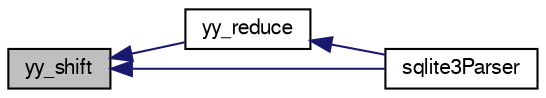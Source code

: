 digraph "yy_shift"
{
  edge [fontname="FreeSans",fontsize="10",labelfontname="FreeSans",labelfontsize="10"];
  node [fontname="FreeSans",fontsize="10",shape=record];
  rankdir="LR";
  Node932740 [label="yy_shift",height=0.2,width=0.4,color="black", fillcolor="grey75", style="filled", fontcolor="black"];
  Node932740 -> Node932741 [dir="back",color="midnightblue",fontsize="10",style="solid",fontname="FreeSans"];
  Node932741 [label="yy_reduce",height=0.2,width=0.4,color="black", fillcolor="white", style="filled",URL="$sqlite3_8c.html#a7c419a9b25711c666a9a2449ef377f14"];
  Node932741 -> Node932742 [dir="back",color="midnightblue",fontsize="10",style="solid",fontname="FreeSans"];
  Node932742 [label="sqlite3Parser",height=0.2,width=0.4,color="black", fillcolor="white", style="filled",URL="$sqlite3_8c.html#a0327d71a5fabe0b6a343d78a2602e72a"];
  Node932740 -> Node932742 [dir="back",color="midnightblue",fontsize="10",style="solid",fontname="FreeSans"];
}
